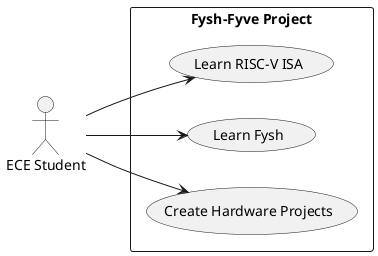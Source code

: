 @startuml
left to right direction
actor "ECE Student" as fc
rectangle "Fysh-Fyve Project" {
  usecase "Learn RISC-V ISA" as UC1
  usecase "Learn Fysh" as UC2
  usecase "Create Hardware Projects" as UC3
}
fc --> UC1
fc --> UC2
fc --> UC3
@enduml
